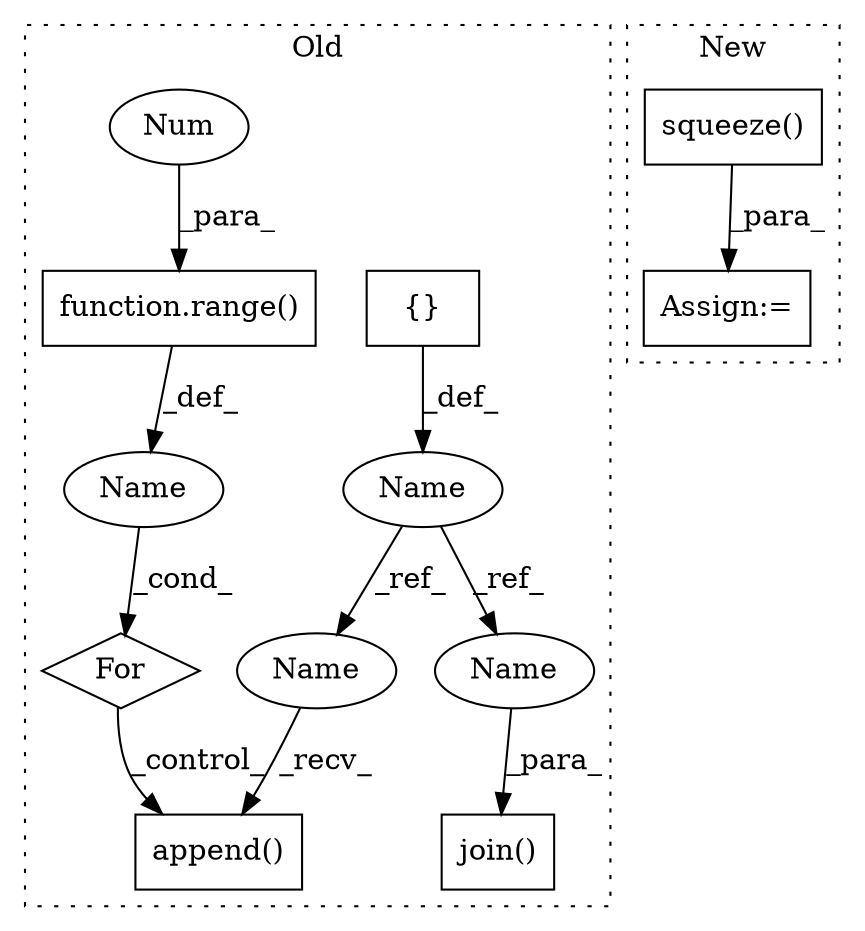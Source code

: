 digraph G {
subgraph cluster0 {
1 [label="append()" a="75" s="910,928" l="14,1" shape="box"];
4 [label="{}" a="59" s="774,774" l="2,1" shape="box"];
5 [label="For" a="107" s="785,848" l="4,14" shape="diamond"];
6 [label="Name" a="87" s="789" l="1" shape="ellipse"];
7 [label="join()" a="75" s="976,991" l="9,1" shape="box"];
8 [label="function.range()" a="75" s="794,847" l="6,1" shape="box"];
9 [label="Num" a="76" s="800" l="1" shape="ellipse"];
10 [label="Name" a="87" s="765" l="6" shape="ellipse"];
11 [label="Name" a="87" s="910" l="6" shape="ellipse"];
12 [label="Name" a="87" s="985" l="6" shape="ellipse"];
label = "Old";
style="dotted";
}
subgraph cluster1 {
2 [label="squeeze()" a="75" s="701" l="14" shape="box"];
3 [label="Assign:=" a="68" s="698" l="3" shape="box"];
label = "New";
style="dotted";
}
2 -> 3 [label="_para_"];
4 -> 10 [label="_def_"];
5 -> 1 [label="_control_"];
6 -> 5 [label="_cond_"];
8 -> 6 [label="_def_"];
9 -> 8 [label="_para_"];
10 -> 12 [label="_ref_"];
10 -> 11 [label="_ref_"];
11 -> 1 [label="_recv_"];
12 -> 7 [label="_para_"];
}